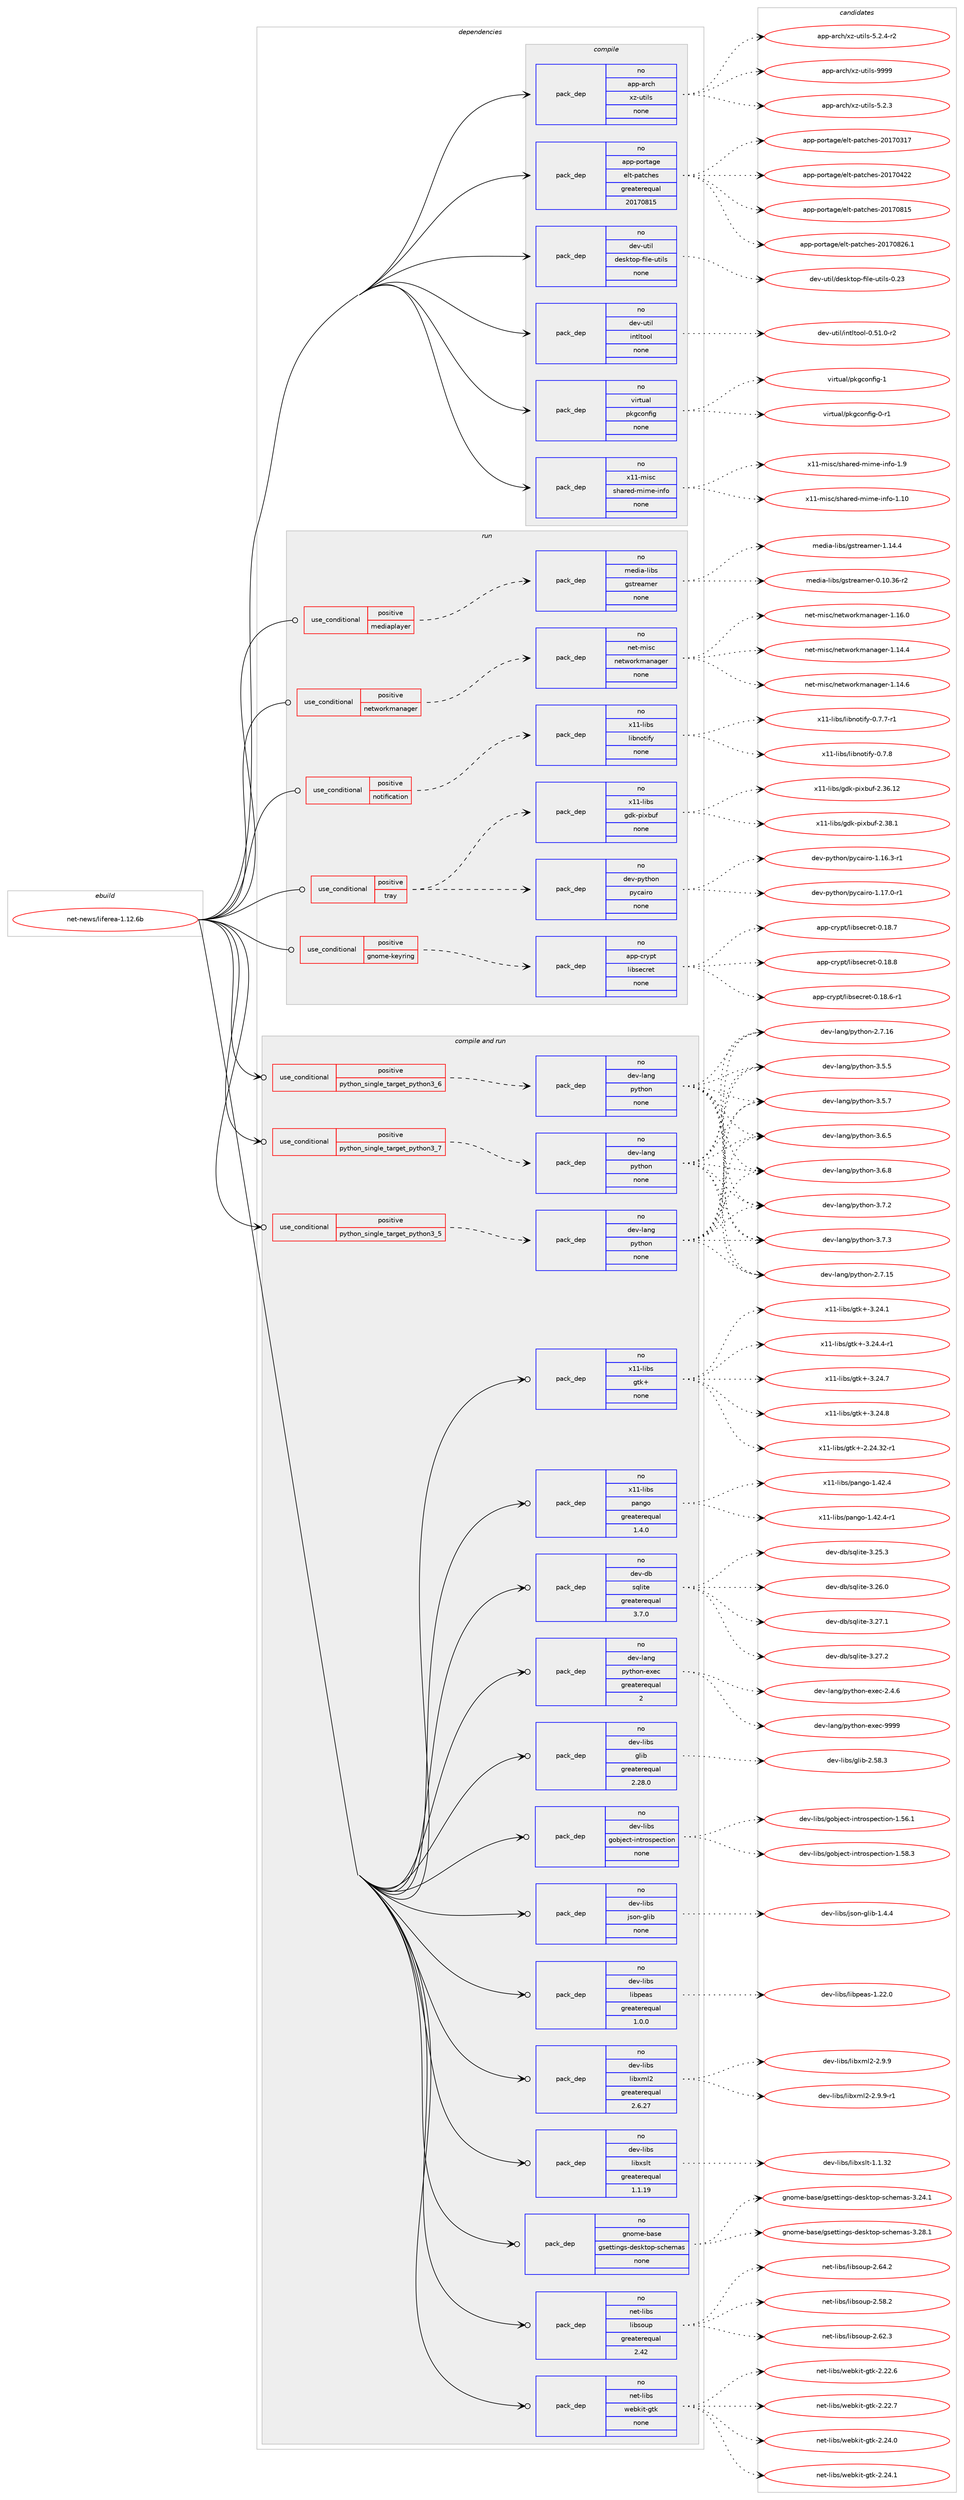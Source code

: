 digraph prolog {

# *************
# Graph options
# *************

newrank=true;
concentrate=true;
compound=true;
graph [rankdir=LR,fontname=Helvetica,fontsize=10,ranksep=1.5];#, ranksep=2.5, nodesep=0.2];
edge  [arrowhead=vee];
node  [fontname=Helvetica,fontsize=10];

# **********
# The ebuild
# **********

subgraph cluster_leftcol {
color=gray;
rank=same;
label=<<i>ebuild</i>>;
id [label="net-news/liferea-1.12.6b", color=red, width=4, href="../net-news/liferea-1.12.6b.svg"];
}

# ****************
# The dependencies
# ****************

subgraph cluster_midcol {
color=gray;
label=<<i>dependencies</i>>;
subgraph cluster_compile {
fillcolor="#eeeeee";
style=filled;
label=<<i>compile</i>>;
subgraph pack3206 {
dependency4336 [label=<<TABLE BORDER="0" CELLBORDER="1" CELLSPACING="0" CELLPADDING="4" WIDTH="220"><TR><TD ROWSPAN="6" CELLPADDING="30">pack_dep</TD></TR><TR><TD WIDTH="110">no</TD></TR><TR><TD>app-arch</TD></TR><TR><TD>xz-utils</TD></TR><TR><TD>none</TD></TR><TR><TD></TD></TR></TABLE>>, shape=none, color=blue];
}
id:e -> dependency4336:w [weight=20,style="solid",arrowhead="vee"];
subgraph pack3207 {
dependency4337 [label=<<TABLE BORDER="0" CELLBORDER="1" CELLSPACING="0" CELLPADDING="4" WIDTH="220"><TR><TD ROWSPAN="6" CELLPADDING="30">pack_dep</TD></TR><TR><TD WIDTH="110">no</TD></TR><TR><TD>app-portage</TD></TR><TR><TD>elt-patches</TD></TR><TR><TD>greaterequal</TD></TR><TR><TD>20170815</TD></TR></TABLE>>, shape=none, color=blue];
}
id:e -> dependency4337:w [weight=20,style="solid",arrowhead="vee"];
subgraph pack3208 {
dependency4338 [label=<<TABLE BORDER="0" CELLBORDER="1" CELLSPACING="0" CELLPADDING="4" WIDTH="220"><TR><TD ROWSPAN="6" CELLPADDING="30">pack_dep</TD></TR><TR><TD WIDTH="110">no</TD></TR><TR><TD>dev-util</TD></TR><TR><TD>desktop-file-utils</TD></TR><TR><TD>none</TD></TR><TR><TD></TD></TR></TABLE>>, shape=none, color=blue];
}
id:e -> dependency4338:w [weight=20,style="solid",arrowhead="vee"];
subgraph pack3209 {
dependency4339 [label=<<TABLE BORDER="0" CELLBORDER="1" CELLSPACING="0" CELLPADDING="4" WIDTH="220"><TR><TD ROWSPAN="6" CELLPADDING="30">pack_dep</TD></TR><TR><TD WIDTH="110">no</TD></TR><TR><TD>dev-util</TD></TR><TR><TD>intltool</TD></TR><TR><TD>none</TD></TR><TR><TD></TD></TR></TABLE>>, shape=none, color=blue];
}
id:e -> dependency4339:w [weight=20,style="solid",arrowhead="vee"];
subgraph pack3210 {
dependency4340 [label=<<TABLE BORDER="0" CELLBORDER="1" CELLSPACING="0" CELLPADDING="4" WIDTH="220"><TR><TD ROWSPAN="6" CELLPADDING="30">pack_dep</TD></TR><TR><TD WIDTH="110">no</TD></TR><TR><TD>virtual</TD></TR><TR><TD>pkgconfig</TD></TR><TR><TD>none</TD></TR><TR><TD></TD></TR></TABLE>>, shape=none, color=blue];
}
id:e -> dependency4340:w [weight=20,style="solid",arrowhead="vee"];
subgraph pack3211 {
dependency4341 [label=<<TABLE BORDER="0" CELLBORDER="1" CELLSPACING="0" CELLPADDING="4" WIDTH="220"><TR><TD ROWSPAN="6" CELLPADDING="30">pack_dep</TD></TR><TR><TD WIDTH="110">no</TD></TR><TR><TD>x11-misc</TD></TR><TR><TD>shared-mime-info</TD></TR><TR><TD>none</TD></TR><TR><TD></TD></TR></TABLE>>, shape=none, color=blue];
}
id:e -> dependency4341:w [weight=20,style="solid",arrowhead="vee"];
}
subgraph cluster_compileandrun {
fillcolor="#eeeeee";
style=filled;
label=<<i>compile and run</i>>;
subgraph cond1059 {
dependency4342 [label=<<TABLE BORDER="0" CELLBORDER="1" CELLSPACING="0" CELLPADDING="4"><TR><TD ROWSPAN="3" CELLPADDING="10">use_conditional</TD></TR><TR><TD>positive</TD></TR><TR><TD>python_single_target_python3_5</TD></TR></TABLE>>, shape=none, color=red];
subgraph pack3212 {
dependency4343 [label=<<TABLE BORDER="0" CELLBORDER="1" CELLSPACING="0" CELLPADDING="4" WIDTH="220"><TR><TD ROWSPAN="6" CELLPADDING="30">pack_dep</TD></TR><TR><TD WIDTH="110">no</TD></TR><TR><TD>dev-lang</TD></TR><TR><TD>python</TD></TR><TR><TD>none</TD></TR><TR><TD></TD></TR></TABLE>>, shape=none, color=blue];
}
dependency4342:e -> dependency4343:w [weight=20,style="dashed",arrowhead="vee"];
}
id:e -> dependency4342:w [weight=20,style="solid",arrowhead="odotvee"];
subgraph cond1060 {
dependency4344 [label=<<TABLE BORDER="0" CELLBORDER="1" CELLSPACING="0" CELLPADDING="4"><TR><TD ROWSPAN="3" CELLPADDING="10">use_conditional</TD></TR><TR><TD>positive</TD></TR><TR><TD>python_single_target_python3_6</TD></TR></TABLE>>, shape=none, color=red];
subgraph pack3213 {
dependency4345 [label=<<TABLE BORDER="0" CELLBORDER="1" CELLSPACING="0" CELLPADDING="4" WIDTH="220"><TR><TD ROWSPAN="6" CELLPADDING="30">pack_dep</TD></TR><TR><TD WIDTH="110">no</TD></TR><TR><TD>dev-lang</TD></TR><TR><TD>python</TD></TR><TR><TD>none</TD></TR><TR><TD></TD></TR></TABLE>>, shape=none, color=blue];
}
dependency4344:e -> dependency4345:w [weight=20,style="dashed",arrowhead="vee"];
}
id:e -> dependency4344:w [weight=20,style="solid",arrowhead="odotvee"];
subgraph cond1061 {
dependency4346 [label=<<TABLE BORDER="0" CELLBORDER="1" CELLSPACING="0" CELLPADDING="4"><TR><TD ROWSPAN="3" CELLPADDING="10">use_conditional</TD></TR><TR><TD>positive</TD></TR><TR><TD>python_single_target_python3_7</TD></TR></TABLE>>, shape=none, color=red];
subgraph pack3214 {
dependency4347 [label=<<TABLE BORDER="0" CELLBORDER="1" CELLSPACING="0" CELLPADDING="4" WIDTH="220"><TR><TD ROWSPAN="6" CELLPADDING="30">pack_dep</TD></TR><TR><TD WIDTH="110">no</TD></TR><TR><TD>dev-lang</TD></TR><TR><TD>python</TD></TR><TR><TD>none</TD></TR><TR><TD></TD></TR></TABLE>>, shape=none, color=blue];
}
dependency4346:e -> dependency4347:w [weight=20,style="dashed",arrowhead="vee"];
}
id:e -> dependency4346:w [weight=20,style="solid",arrowhead="odotvee"];
subgraph pack3215 {
dependency4348 [label=<<TABLE BORDER="0" CELLBORDER="1" CELLSPACING="0" CELLPADDING="4" WIDTH="220"><TR><TD ROWSPAN="6" CELLPADDING="30">pack_dep</TD></TR><TR><TD WIDTH="110">no</TD></TR><TR><TD>dev-db</TD></TR><TR><TD>sqlite</TD></TR><TR><TD>greaterequal</TD></TR><TR><TD>3.7.0</TD></TR></TABLE>>, shape=none, color=blue];
}
id:e -> dependency4348:w [weight=20,style="solid",arrowhead="odotvee"];
subgraph pack3216 {
dependency4349 [label=<<TABLE BORDER="0" CELLBORDER="1" CELLSPACING="0" CELLPADDING="4" WIDTH="220"><TR><TD ROWSPAN="6" CELLPADDING="30">pack_dep</TD></TR><TR><TD WIDTH="110">no</TD></TR><TR><TD>dev-lang</TD></TR><TR><TD>python-exec</TD></TR><TR><TD>greaterequal</TD></TR><TR><TD>2</TD></TR></TABLE>>, shape=none, color=blue];
}
id:e -> dependency4349:w [weight=20,style="solid",arrowhead="odotvee"];
subgraph pack3217 {
dependency4350 [label=<<TABLE BORDER="0" CELLBORDER="1" CELLSPACING="0" CELLPADDING="4" WIDTH="220"><TR><TD ROWSPAN="6" CELLPADDING="30">pack_dep</TD></TR><TR><TD WIDTH="110">no</TD></TR><TR><TD>dev-libs</TD></TR><TR><TD>glib</TD></TR><TR><TD>greaterequal</TD></TR><TR><TD>2.28.0</TD></TR></TABLE>>, shape=none, color=blue];
}
id:e -> dependency4350:w [weight=20,style="solid",arrowhead="odotvee"];
subgraph pack3218 {
dependency4351 [label=<<TABLE BORDER="0" CELLBORDER="1" CELLSPACING="0" CELLPADDING="4" WIDTH="220"><TR><TD ROWSPAN="6" CELLPADDING="30">pack_dep</TD></TR><TR><TD WIDTH="110">no</TD></TR><TR><TD>dev-libs</TD></TR><TR><TD>gobject-introspection</TD></TR><TR><TD>none</TD></TR><TR><TD></TD></TR></TABLE>>, shape=none, color=blue];
}
id:e -> dependency4351:w [weight=20,style="solid",arrowhead="odotvee"];
subgraph pack3219 {
dependency4352 [label=<<TABLE BORDER="0" CELLBORDER="1" CELLSPACING="0" CELLPADDING="4" WIDTH="220"><TR><TD ROWSPAN="6" CELLPADDING="30">pack_dep</TD></TR><TR><TD WIDTH="110">no</TD></TR><TR><TD>dev-libs</TD></TR><TR><TD>json-glib</TD></TR><TR><TD>none</TD></TR><TR><TD></TD></TR></TABLE>>, shape=none, color=blue];
}
id:e -> dependency4352:w [weight=20,style="solid",arrowhead="odotvee"];
subgraph pack3220 {
dependency4353 [label=<<TABLE BORDER="0" CELLBORDER="1" CELLSPACING="0" CELLPADDING="4" WIDTH="220"><TR><TD ROWSPAN="6" CELLPADDING="30">pack_dep</TD></TR><TR><TD WIDTH="110">no</TD></TR><TR><TD>dev-libs</TD></TR><TR><TD>libpeas</TD></TR><TR><TD>greaterequal</TD></TR><TR><TD>1.0.0</TD></TR></TABLE>>, shape=none, color=blue];
}
id:e -> dependency4353:w [weight=20,style="solid",arrowhead="odotvee"];
subgraph pack3221 {
dependency4354 [label=<<TABLE BORDER="0" CELLBORDER="1" CELLSPACING="0" CELLPADDING="4" WIDTH="220"><TR><TD ROWSPAN="6" CELLPADDING="30">pack_dep</TD></TR><TR><TD WIDTH="110">no</TD></TR><TR><TD>dev-libs</TD></TR><TR><TD>libxml2</TD></TR><TR><TD>greaterequal</TD></TR><TR><TD>2.6.27</TD></TR></TABLE>>, shape=none, color=blue];
}
id:e -> dependency4354:w [weight=20,style="solid",arrowhead="odotvee"];
subgraph pack3222 {
dependency4355 [label=<<TABLE BORDER="0" CELLBORDER="1" CELLSPACING="0" CELLPADDING="4" WIDTH="220"><TR><TD ROWSPAN="6" CELLPADDING="30">pack_dep</TD></TR><TR><TD WIDTH="110">no</TD></TR><TR><TD>dev-libs</TD></TR><TR><TD>libxslt</TD></TR><TR><TD>greaterequal</TD></TR><TR><TD>1.1.19</TD></TR></TABLE>>, shape=none, color=blue];
}
id:e -> dependency4355:w [weight=20,style="solid",arrowhead="odotvee"];
subgraph pack3223 {
dependency4356 [label=<<TABLE BORDER="0" CELLBORDER="1" CELLSPACING="0" CELLPADDING="4" WIDTH="220"><TR><TD ROWSPAN="6" CELLPADDING="30">pack_dep</TD></TR><TR><TD WIDTH="110">no</TD></TR><TR><TD>gnome-base</TD></TR><TR><TD>gsettings-desktop-schemas</TD></TR><TR><TD>none</TD></TR><TR><TD></TD></TR></TABLE>>, shape=none, color=blue];
}
id:e -> dependency4356:w [weight=20,style="solid",arrowhead="odotvee"];
subgraph pack3224 {
dependency4357 [label=<<TABLE BORDER="0" CELLBORDER="1" CELLSPACING="0" CELLPADDING="4" WIDTH="220"><TR><TD ROWSPAN="6" CELLPADDING="30">pack_dep</TD></TR><TR><TD WIDTH="110">no</TD></TR><TR><TD>net-libs</TD></TR><TR><TD>libsoup</TD></TR><TR><TD>greaterequal</TD></TR><TR><TD>2.42</TD></TR></TABLE>>, shape=none, color=blue];
}
id:e -> dependency4357:w [weight=20,style="solid",arrowhead="odotvee"];
subgraph pack3225 {
dependency4358 [label=<<TABLE BORDER="0" CELLBORDER="1" CELLSPACING="0" CELLPADDING="4" WIDTH="220"><TR><TD ROWSPAN="6" CELLPADDING="30">pack_dep</TD></TR><TR><TD WIDTH="110">no</TD></TR><TR><TD>net-libs</TD></TR><TR><TD>webkit-gtk</TD></TR><TR><TD>none</TD></TR><TR><TD></TD></TR></TABLE>>, shape=none, color=blue];
}
id:e -> dependency4358:w [weight=20,style="solid",arrowhead="odotvee"];
subgraph pack3226 {
dependency4359 [label=<<TABLE BORDER="0" CELLBORDER="1" CELLSPACING="0" CELLPADDING="4" WIDTH="220"><TR><TD ROWSPAN="6" CELLPADDING="30">pack_dep</TD></TR><TR><TD WIDTH="110">no</TD></TR><TR><TD>x11-libs</TD></TR><TR><TD>gtk+</TD></TR><TR><TD>none</TD></TR><TR><TD></TD></TR></TABLE>>, shape=none, color=blue];
}
id:e -> dependency4359:w [weight=20,style="solid",arrowhead="odotvee"];
subgraph pack3227 {
dependency4360 [label=<<TABLE BORDER="0" CELLBORDER="1" CELLSPACING="0" CELLPADDING="4" WIDTH="220"><TR><TD ROWSPAN="6" CELLPADDING="30">pack_dep</TD></TR><TR><TD WIDTH="110">no</TD></TR><TR><TD>x11-libs</TD></TR><TR><TD>pango</TD></TR><TR><TD>greaterequal</TD></TR><TR><TD>1.4.0</TD></TR></TABLE>>, shape=none, color=blue];
}
id:e -> dependency4360:w [weight=20,style="solid",arrowhead="odotvee"];
}
subgraph cluster_run {
fillcolor="#eeeeee";
style=filled;
label=<<i>run</i>>;
subgraph cond1062 {
dependency4361 [label=<<TABLE BORDER="0" CELLBORDER="1" CELLSPACING="0" CELLPADDING="4"><TR><TD ROWSPAN="3" CELLPADDING="10">use_conditional</TD></TR><TR><TD>positive</TD></TR><TR><TD>gnome-keyring</TD></TR></TABLE>>, shape=none, color=red];
subgraph pack3228 {
dependency4362 [label=<<TABLE BORDER="0" CELLBORDER="1" CELLSPACING="0" CELLPADDING="4" WIDTH="220"><TR><TD ROWSPAN="6" CELLPADDING="30">pack_dep</TD></TR><TR><TD WIDTH="110">no</TD></TR><TR><TD>app-crypt</TD></TR><TR><TD>libsecret</TD></TR><TR><TD>none</TD></TR><TR><TD></TD></TR></TABLE>>, shape=none, color=blue];
}
dependency4361:e -> dependency4362:w [weight=20,style="dashed",arrowhead="vee"];
}
id:e -> dependency4361:w [weight=20,style="solid",arrowhead="odot"];
subgraph cond1063 {
dependency4363 [label=<<TABLE BORDER="0" CELLBORDER="1" CELLSPACING="0" CELLPADDING="4"><TR><TD ROWSPAN="3" CELLPADDING="10">use_conditional</TD></TR><TR><TD>positive</TD></TR><TR><TD>mediaplayer</TD></TR></TABLE>>, shape=none, color=red];
subgraph pack3229 {
dependency4364 [label=<<TABLE BORDER="0" CELLBORDER="1" CELLSPACING="0" CELLPADDING="4" WIDTH="220"><TR><TD ROWSPAN="6" CELLPADDING="30">pack_dep</TD></TR><TR><TD WIDTH="110">no</TD></TR><TR><TD>media-libs</TD></TR><TR><TD>gstreamer</TD></TR><TR><TD>none</TD></TR><TR><TD></TD></TR></TABLE>>, shape=none, color=blue];
}
dependency4363:e -> dependency4364:w [weight=20,style="dashed",arrowhead="vee"];
}
id:e -> dependency4363:w [weight=20,style="solid",arrowhead="odot"];
subgraph cond1064 {
dependency4365 [label=<<TABLE BORDER="0" CELLBORDER="1" CELLSPACING="0" CELLPADDING="4"><TR><TD ROWSPAN="3" CELLPADDING="10">use_conditional</TD></TR><TR><TD>positive</TD></TR><TR><TD>networkmanager</TD></TR></TABLE>>, shape=none, color=red];
subgraph pack3230 {
dependency4366 [label=<<TABLE BORDER="0" CELLBORDER="1" CELLSPACING="0" CELLPADDING="4" WIDTH="220"><TR><TD ROWSPAN="6" CELLPADDING="30">pack_dep</TD></TR><TR><TD WIDTH="110">no</TD></TR><TR><TD>net-misc</TD></TR><TR><TD>networkmanager</TD></TR><TR><TD>none</TD></TR><TR><TD></TD></TR></TABLE>>, shape=none, color=blue];
}
dependency4365:e -> dependency4366:w [weight=20,style="dashed",arrowhead="vee"];
}
id:e -> dependency4365:w [weight=20,style="solid",arrowhead="odot"];
subgraph cond1065 {
dependency4367 [label=<<TABLE BORDER="0" CELLBORDER="1" CELLSPACING="0" CELLPADDING="4"><TR><TD ROWSPAN="3" CELLPADDING="10">use_conditional</TD></TR><TR><TD>positive</TD></TR><TR><TD>notification</TD></TR></TABLE>>, shape=none, color=red];
subgraph pack3231 {
dependency4368 [label=<<TABLE BORDER="0" CELLBORDER="1" CELLSPACING="0" CELLPADDING="4" WIDTH="220"><TR><TD ROWSPAN="6" CELLPADDING="30">pack_dep</TD></TR><TR><TD WIDTH="110">no</TD></TR><TR><TD>x11-libs</TD></TR><TR><TD>libnotify</TD></TR><TR><TD>none</TD></TR><TR><TD></TD></TR></TABLE>>, shape=none, color=blue];
}
dependency4367:e -> dependency4368:w [weight=20,style="dashed",arrowhead="vee"];
}
id:e -> dependency4367:w [weight=20,style="solid",arrowhead="odot"];
subgraph cond1066 {
dependency4369 [label=<<TABLE BORDER="0" CELLBORDER="1" CELLSPACING="0" CELLPADDING="4"><TR><TD ROWSPAN="3" CELLPADDING="10">use_conditional</TD></TR><TR><TD>positive</TD></TR><TR><TD>tray</TD></TR></TABLE>>, shape=none, color=red];
subgraph pack3232 {
dependency4370 [label=<<TABLE BORDER="0" CELLBORDER="1" CELLSPACING="0" CELLPADDING="4" WIDTH="220"><TR><TD ROWSPAN="6" CELLPADDING="30">pack_dep</TD></TR><TR><TD WIDTH="110">no</TD></TR><TR><TD>dev-python</TD></TR><TR><TD>pycairo</TD></TR><TR><TD>none</TD></TR><TR><TD></TD></TR></TABLE>>, shape=none, color=blue];
}
dependency4369:e -> dependency4370:w [weight=20,style="dashed",arrowhead="vee"];
subgraph pack3233 {
dependency4371 [label=<<TABLE BORDER="0" CELLBORDER="1" CELLSPACING="0" CELLPADDING="4" WIDTH="220"><TR><TD ROWSPAN="6" CELLPADDING="30">pack_dep</TD></TR><TR><TD WIDTH="110">no</TD></TR><TR><TD>x11-libs</TD></TR><TR><TD>gdk-pixbuf</TD></TR><TR><TD>none</TD></TR><TR><TD></TD></TR></TABLE>>, shape=none, color=blue];
}
dependency4369:e -> dependency4371:w [weight=20,style="dashed",arrowhead="vee"];
}
id:e -> dependency4369:w [weight=20,style="solid",arrowhead="odot"];
}
}

# **************
# The candidates
# **************

subgraph cluster_choices {
rank=same;
color=gray;
label=<<i>candidates</i>>;

subgraph choice3206 {
color=black;
nodesep=1;
choice971121124597114991044712012245117116105108115455346504651 [label="app-arch/xz-utils-5.2.3", color=red, width=4,href="../app-arch/xz-utils-5.2.3.svg"];
choice9711211245971149910447120122451171161051081154553465046524511450 [label="app-arch/xz-utils-5.2.4-r2", color=red, width=4,href="../app-arch/xz-utils-5.2.4-r2.svg"];
choice9711211245971149910447120122451171161051081154557575757 [label="app-arch/xz-utils-9999", color=red, width=4,href="../app-arch/xz-utils-9999.svg"];
dependency4336:e -> choice971121124597114991044712012245117116105108115455346504651:w [style=dotted,weight="100"];
dependency4336:e -> choice9711211245971149910447120122451171161051081154553465046524511450:w [style=dotted,weight="100"];
dependency4336:e -> choice9711211245971149910447120122451171161051081154557575757:w [style=dotted,weight="100"];
}
subgraph choice3207 {
color=black;
nodesep=1;
choice97112112451121111141169710310147101108116451129711699104101115455048495548514955 [label="app-portage/elt-patches-20170317", color=red, width=4,href="../app-portage/elt-patches-20170317.svg"];
choice97112112451121111141169710310147101108116451129711699104101115455048495548525050 [label="app-portage/elt-patches-20170422", color=red, width=4,href="../app-portage/elt-patches-20170422.svg"];
choice97112112451121111141169710310147101108116451129711699104101115455048495548564953 [label="app-portage/elt-patches-20170815", color=red, width=4,href="../app-portage/elt-patches-20170815.svg"];
choice971121124511211111411697103101471011081164511297116991041011154550484955485650544649 [label="app-portage/elt-patches-20170826.1", color=red, width=4,href="../app-portage/elt-patches-20170826.1.svg"];
dependency4337:e -> choice97112112451121111141169710310147101108116451129711699104101115455048495548514955:w [style=dotted,weight="100"];
dependency4337:e -> choice97112112451121111141169710310147101108116451129711699104101115455048495548525050:w [style=dotted,weight="100"];
dependency4337:e -> choice97112112451121111141169710310147101108116451129711699104101115455048495548564953:w [style=dotted,weight="100"];
dependency4337:e -> choice971121124511211111411697103101471011081164511297116991041011154550484955485650544649:w [style=dotted,weight="100"];
}
subgraph choice3208 {
color=black;
nodesep=1;
choice100101118451171161051084710010111510711611111245102105108101451171161051081154548465051 [label="dev-util/desktop-file-utils-0.23", color=red, width=4,href="../dev-util/desktop-file-utils-0.23.svg"];
dependency4338:e -> choice100101118451171161051084710010111510711611111245102105108101451171161051081154548465051:w [style=dotted,weight="100"];
}
subgraph choice3209 {
color=black;
nodesep=1;
choice1001011184511711610510847105110116108116111111108454846534946484511450 [label="dev-util/intltool-0.51.0-r2", color=red, width=4,href="../dev-util/intltool-0.51.0-r2.svg"];
dependency4339:e -> choice1001011184511711610510847105110116108116111111108454846534946484511450:w [style=dotted,weight="100"];
}
subgraph choice3210 {
color=black;
nodesep=1;
choice11810511411611797108471121071039911111010210510345484511449 [label="virtual/pkgconfig-0-r1", color=red, width=4,href="../virtual/pkgconfig-0-r1.svg"];
choice1181051141161179710847112107103991111101021051034549 [label="virtual/pkgconfig-1", color=red, width=4,href="../virtual/pkgconfig-1.svg"];
dependency4340:e -> choice11810511411611797108471121071039911111010210510345484511449:w [style=dotted,weight="100"];
dependency4340:e -> choice1181051141161179710847112107103991111101021051034549:w [style=dotted,weight="100"];
}
subgraph choice3211 {
color=black;
nodesep=1;
choice12049494510910511599471151049711410110045109105109101451051101021114549464948 [label="x11-misc/shared-mime-info-1.10", color=red, width=4,href="../x11-misc/shared-mime-info-1.10.svg"];
choice120494945109105115994711510497114101100451091051091014510511010211145494657 [label="x11-misc/shared-mime-info-1.9", color=red, width=4,href="../x11-misc/shared-mime-info-1.9.svg"];
dependency4341:e -> choice12049494510910511599471151049711410110045109105109101451051101021114549464948:w [style=dotted,weight="100"];
dependency4341:e -> choice120494945109105115994711510497114101100451091051091014510511010211145494657:w [style=dotted,weight="100"];
}
subgraph choice3212 {
color=black;
nodesep=1;
choice10010111845108971101034711212111610411111045504655464953 [label="dev-lang/python-2.7.15", color=red, width=4,href="../dev-lang/python-2.7.15.svg"];
choice10010111845108971101034711212111610411111045504655464954 [label="dev-lang/python-2.7.16", color=red, width=4,href="../dev-lang/python-2.7.16.svg"];
choice100101118451089711010347112121116104111110455146534653 [label="dev-lang/python-3.5.5", color=red, width=4,href="../dev-lang/python-3.5.5.svg"];
choice100101118451089711010347112121116104111110455146534655 [label="dev-lang/python-3.5.7", color=red, width=4,href="../dev-lang/python-3.5.7.svg"];
choice100101118451089711010347112121116104111110455146544653 [label="dev-lang/python-3.6.5", color=red, width=4,href="../dev-lang/python-3.6.5.svg"];
choice100101118451089711010347112121116104111110455146544656 [label="dev-lang/python-3.6.8", color=red, width=4,href="../dev-lang/python-3.6.8.svg"];
choice100101118451089711010347112121116104111110455146554650 [label="dev-lang/python-3.7.2", color=red, width=4,href="../dev-lang/python-3.7.2.svg"];
choice100101118451089711010347112121116104111110455146554651 [label="dev-lang/python-3.7.3", color=red, width=4,href="../dev-lang/python-3.7.3.svg"];
dependency4343:e -> choice10010111845108971101034711212111610411111045504655464953:w [style=dotted,weight="100"];
dependency4343:e -> choice10010111845108971101034711212111610411111045504655464954:w [style=dotted,weight="100"];
dependency4343:e -> choice100101118451089711010347112121116104111110455146534653:w [style=dotted,weight="100"];
dependency4343:e -> choice100101118451089711010347112121116104111110455146534655:w [style=dotted,weight="100"];
dependency4343:e -> choice100101118451089711010347112121116104111110455146544653:w [style=dotted,weight="100"];
dependency4343:e -> choice100101118451089711010347112121116104111110455146544656:w [style=dotted,weight="100"];
dependency4343:e -> choice100101118451089711010347112121116104111110455146554650:w [style=dotted,weight="100"];
dependency4343:e -> choice100101118451089711010347112121116104111110455146554651:w [style=dotted,weight="100"];
}
subgraph choice3213 {
color=black;
nodesep=1;
choice10010111845108971101034711212111610411111045504655464953 [label="dev-lang/python-2.7.15", color=red, width=4,href="../dev-lang/python-2.7.15.svg"];
choice10010111845108971101034711212111610411111045504655464954 [label="dev-lang/python-2.7.16", color=red, width=4,href="../dev-lang/python-2.7.16.svg"];
choice100101118451089711010347112121116104111110455146534653 [label="dev-lang/python-3.5.5", color=red, width=4,href="../dev-lang/python-3.5.5.svg"];
choice100101118451089711010347112121116104111110455146534655 [label="dev-lang/python-3.5.7", color=red, width=4,href="../dev-lang/python-3.5.7.svg"];
choice100101118451089711010347112121116104111110455146544653 [label="dev-lang/python-3.6.5", color=red, width=4,href="../dev-lang/python-3.6.5.svg"];
choice100101118451089711010347112121116104111110455146544656 [label="dev-lang/python-3.6.8", color=red, width=4,href="../dev-lang/python-3.6.8.svg"];
choice100101118451089711010347112121116104111110455146554650 [label="dev-lang/python-3.7.2", color=red, width=4,href="../dev-lang/python-3.7.2.svg"];
choice100101118451089711010347112121116104111110455146554651 [label="dev-lang/python-3.7.3", color=red, width=4,href="../dev-lang/python-3.7.3.svg"];
dependency4345:e -> choice10010111845108971101034711212111610411111045504655464953:w [style=dotted,weight="100"];
dependency4345:e -> choice10010111845108971101034711212111610411111045504655464954:w [style=dotted,weight="100"];
dependency4345:e -> choice100101118451089711010347112121116104111110455146534653:w [style=dotted,weight="100"];
dependency4345:e -> choice100101118451089711010347112121116104111110455146534655:w [style=dotted,weight="100"];
dependency4345:e -> choice100101118451089711010347112121116104111110455146544653:w [style=dotted,weight="100"];
dependency4345:e -> choice100101118451089711010347112121116104111110455146544656:w [style=dotted,weight="100"];
dependency4345:e -> choice100101118451089711010347112121116104111110455146554650:w [style=dotted,weight="100"];
dependency4345:e -> choice100101118451089711010347112121116104111110455146554651:w [style=dotted,weight="100"];
}
subgraph choice3214 {
color=black;
nodesep=1;
choice10010111845108971101034711212111610411111045504655464953 [label="dev-lang/python-2.7.15", color=red, width=4,href="../dev-lang/python-2.7.15.svg"];
choice10010111845108971101034711212111610411111045504655464954 [label="dev-lang/python-2.7.16", color=red, width=4,href="../dev-lang/python-2.7.16.svg"];
choice100101118451089711010347112121116104111110455146534653 [label="dev-lang/python-3.5.5", color=red, width=4,href="../dev-lang/python-3.5.5.svg"];
choice100101118451089711010347112121116104111110455146534655 [label="dev-lang/python-3.5.7", color=red, width=4,href="../dev-lang/python-3.5.7.svg"];
choice100101118451089711010347112121116104111110455146544653 [label="dev-lang/python-3.6.5", color=red, width=4,href="../dev-lang/python-3.6.5.svg"];
choice100101118451089711010347112121116104111110455146544656 [label="dev-lang/python-3.6.8", color=red, width=4,href="../dev-lang/python-3.6.8.svg"];
choice100101118451089711010347112121116104111110455146554650 [label="dev-lang/python-3.7.2", color=red, width=4,href="../dev-lang/python-3.7.2.svg"];
choice100101118451089711010347112121116104111110455146554651 [label="dev-lang/python-3.7.3", color=red, width=4,href="../dev-lang/python-3.7.3.svg"];
dependency4347:e -> choice10010111845108971101034711212111610411111045504655464953:w [style=dotted,weight="100"];
dependency4347:e -> choice10010111845108971101034711212111610411111045504655464954:w [style=dotted,weight="100"];
dependency4347:e -> choice100101118451089711010347112121116104111110455146534653:w [style=dotted,weight="100"];
dependency4347:e -> choice100101118451089711010347112121116104111110455146534655:w [style=dotted,weight="100"];
dependency4347:e -> choice100101118451089711010347112121116104111110455146544653:w [style=dotted,weight="100"];
dependency4347:e -> choice100101118451089711010347112121116104111110455146544656:w [style=dotted,weight="100"];
dependency4347:e -> choice100101118451089711010347112121116104111110455146554650:w [style=dotted,weight="100"];
dependency4347:e -> choice100101118451089711010347112121116104111110455146554651:w [style=dotted,weight="100"];
}
subgraph choice3215 {
color=black;
nodesep=1;
choice10010111845100984711511310810511610145514650534651 [label="dev-db/sqlite-3.25.3", color=red, width=4,href="../dev-db/sqlite-3.25.3.svg"];
choice10010111845100984711511310810511610145514650544648 [label="dev-db/sqlite-3.26.0", color=red, width=4,href="../dev-db/sqlite-3.26.0.svg"];
choice10010111845100984711511310810511610145514650554649 [label="dev-db/sqlite-3.27.1", color=red, width=4,href="../dev-db/sqlite-3.27.1.svg"];
choice10010111845100984711511310810511610145514650554650 [label="dev-db/sqlite-3.27.2", color=red, width=4,href="../dev-db/sqlite-3.27.2.svg"];
dependency4348:e -> choice10010111845100984711511310810511610145514650534651:w [style=dotted,weight="100"];
dependency4348:e -> choice10010111845100984711511310810511610145514650544648:w [style=dotted,weight="100"];
dependency4348:e -> choice10010111845100984711511310810511610145514650554649:w [style=dotted,weight="100"];
dependency4348:e -> choice10010111845100984711511310810511610145514650554650:w [style=dotted,weight="100"];
}
subgraph choice3216 {
color=black;
nodesep=1;
choice1001011184510897110103471121211161041111104510112010199455046524654 [label="dev-lang/python-exec-2.4.6", color=red, width=4,href="../dev-lang/python-exec-2.4.6.svg"];
choice10010111845108971101034711212111610411111045101120101994557575757 [label="dev-lang/python-exec-9999", color=red, width=4,href="../dev-lang/python-exec-9999.svg"];
dependency4349:e -> choice1001011184510897110103471121211161041111104510112010199455046524654:w [style=dotted,weight="100"];
dependency4349:e -> choice10010111845108971101034711212111610411111045101120101994557575757:w [style=dotted,weight="100"];
}
subgraph choice3217 {
color=black;
nodesep=1;
choice1001011184510810598115471031081059845504653564651 [label="dev-libs/glib-2.58.3", color=red, width=4,href="../dev-libs/glib-2.58.3.svg"];
dependency4350:e -> choice1001011184510810598115471031081059845504653564651:w [style=dotted,weight="100"];
}
subgraph choice3218 {
color=black;
nodesep=1;
choice1001011184510810598115471031119810610199116451051101161141111151121019911610511111045494653544649 [label="dev-libs/gobject-introspection-1.56.1", color=red, width=4,href="../dev-libs/gobject-introspection-1.56.1.svg"];
choice1001011184510810598115471031119810610199116451051101161141111151121019911610511111045494653564651 [label="dev-libs/gobject-introspection-1.58.3", color=red, width=4,href="../dev-libs/gobject-introspection-1.58.3.svg"];
dependency4351:e -> choice1001011184510810598115471031119810610199116451051101161141111151121019911610511111045494653544649:w [style=dotted,weight="100"];
dependency4351:e -> choice1001011184510810598115471031119810610199116451051101161141111151121019911610511111045494653564651:w [style=dotted,weight="100"];
}
subgraph choice3219 {
color=black;
nodesep=1;
choice1001011184510810598115471061151111104510310810598454946524652 [label="dev-libs/json-glib-1.4.4", color=red, width=4,href="../dev-libs/json-glib-1.4.4.svg"];
dependency4352:e -> choice1001011184510810598115471061151111104510310810598454946524652:w [style=dotted,weight="100"];
}
subgraph choice3220 {
color=black;
nodesep=1;
choice100101118451081059811547108105981121019711545494650504648 [label="dev-libs/libpeas-1.22.0", color=red, width=4,href="../dev-libs/libpeas-1.22.0.svg"];
dependency4353:e -> choice100101118451081059811547108105981121019711545494650504648:w [style=dotted,weight="100"];
}
subgraph choice3221 {
color=black;
nodesep=1;
choice1001011184510810598115471081059812010910850455046574657 [label="dev-libs/libxml2-2.9.9", color=red, width=4,href="../dev-libs/libxml2-2.9.9.svg"];
choice10010111845108105981154710810598120109108504550465746574511449 [label="dev-libs/libxml2-2.9.9-r1", color=red, width=4,href="../dev-libs/libxml2-2.9.9-r1.svg"];
dependency4354:e -> choice1001011184510810598115471081059812010910850455046574657:w [style=dotted,weight="100"];
dependency4354:e -> choice10010111845108105981154710810598120109108504550465746574511449:w [style=dotted,weight="100"];
}
subgraph choice3222 {
color=black;
nodesep=1;
choice1001011184510810598115471081059812011510811645494649465150 [label="dev-libs/libxslt-1.1.32", color=red, width=4,href="../dev-libs/libxslt-1.1.32.svg"];
dependency4355:e -> choice1001011184510810598115471081059812011510811645494649465150:w [style=dotted,weight="100"];
}
subgraph choice3223 {
color=black;
nodesep=1;
choice103110111109101459897115101471031151011161161051101031154510010111510711611111245115991041011099711545514650524649 [label="gnome-base/gsettings-desktop-schemas-3.24.1", color=red, width=4,href="../gnome-base/gsettings-desktop-schemas-3.24.1.svg"];
choice103110111109101459897115101471031151011161161051101031154510010111510711611111245115991041011099711545514650564649 [label="gnome-base/gsettings-desktop-schemas-3.28.1", color=red, width=4,href="../gnome-base/gsettings-desktop-schemas-3.28.1.svg"];
dependency4356:e -> choice103110111109101459897115101471031151011161161051101031154510010111510711611111245115991041011099711545514650524649:w [style=dotted,weight="100"];
dependency4356:e -> choice103110111109101459897115101471031151011161161051101031154510010111510711611111245115991041011099711545514650564649:w [style=dotted,weight="100"];
}
subgraph choice3224 {
color=black;
nodesep=1;
choice1101011164510810598115471081059811511111711245504653564650 [label="net-libs/libsoup-2.58.2", color=red, width=4,href="../net-libs/libsoup-2.58.2.svg"];
choice1101011164510810598115471081059811511111711245504654504651 [label="net-libs/libsoup-2.62.3", color=red, width=4,href="../net-libs/libsoup-2.62.3.svg"];
choice1101011164510810598115471081059811511111711245504654524650 [label="net-libs/libsoup-2.64.2", color=red, width=4,href="../net-libs/libsoup-2.64.2.svg"];
dependency4357:e -> choice1101011164510810598115471081059811511111711245504653564650:w [style=dotted,weight="100"];
dependency4357:e -> choice1101011164510810598115471081059811511111711245504654504651:w [style=dotted,weight="100"];
dependency4357:e -> choice1101011164510810598115471081059811511111711245504654524650:w [style=dotted,weight="100"];
}
subgraph choice3225 {
color=black;
nodesep=1;
choice110101116451081059811547119101981071051164510311610745504650504654 [label="net-libs/webkit-gtk-2.22.6", color=red, width=4,href="../net-libs/webkit-gtk-2.22.6.svg"];
choice110101116451081059811547119101981071051164510311610745504650504655 [label="net-libs/webkit-gtk-2.22.7", color=red, width=4,href="../net-libs/webkit-gtk-2.22.7.svg"];
choice110101116451081059811547119101981071051164510311610745504650524648 [label="net-libs/webkit-gtk-2.24.0", color=red, width=4,href="../net-libs/webkit-gtk-2.24.0.svg"];
choice110101116451081059811547119101981071051164510311610745504650524649 [label="net-libs/webkit-gtk-2.24.1", color=red, width=4,href="../net-libs/webkit-gtk-2.24.1.svg"];
dependency4358:e -> choice110101116451081059811547119101981071051164510311610745504650504654:w [style=dotted,weight="100"];
dependency4358:e -> choice110101116451081059811547119101981071051164510311610745504650504655:w [style=dotted,weight="100"];
dependency4358:e -> choice110101116451081059811547119101981071051164510311610745504650524648:w [style=dotted,weight="100"];
dependency4358:e -> choice110101116451081059811547119101981071051164510311610745504650524649:w [style=dotted,weight="100"];
}
subgraph choice3226 {
color=black;
nodesep=1;
choice12049494510810598115471031161074345504650524651504511449 [label="x11-libs/gtk+-2.24.32-r1", color=red, width=4,href="../x11-libs/gtk+-2.24.32-r1.svg"];
choice12049494510810598115471031161074345514650524649 [label="x11-libs/gtk+-3.24.1", color=red, width=4,href="../x11-libs/gtk+-3.24.1.svg"];
choice120494945108105981154710311610743455146505246524511449 [label="x11-libs/gtk+-3.24.4-r1", color=red, width=4,href="../x11-libs/gtk+-3.24.4-r1.svg"];
choice12049494510810598115471031161074345514650524655 [label="x11-libs/gtk+-3.24.7", color=red, width=4,href="../x11-libs/gtk+-3.24.7.svg"];
choice12049494510810598115471031161074345514650524656 [label="x11-libs/gtk+-3.24.8", color=red, width=4,href="../x11-libs/gtk+-3.24.8.svg"];
dependency4359:e -> choice12049494510810598115471031161074345504650524651504511449:w [style=dotted,weight="100"];
dependency4359:e -> choice12049494510810598115471031161074345514650524649:w [style=dotted,weight="100"];
dependency4359:e -> choice120494945108105981154710311610743455146505246524511449:w [style=dotted,weight="100"];
dependency4359:e -> choice12049494510810598115471031161074345514650524655:w [style=dotted,weight="100"];
dependency4359:e -> choice12049494510810598115471031161074345514650524656:w [style=dotted,weight="100"];
}
subgraph choice3227 {
color=black;
nodesep=1;
choice12049494510810598115471129711010311145494652504652 [label="x11-libs/pango-1.42.4", color=red, width=4,href="../x11-libs/pango-1.42.4.svg"];
choice120494945108105981154711297110103111454946525046524511449 [label="x11-libs/pango-1.42.4-r1", color=red, width=4,href="../x11-libs/pango-1.42.4-r1.svg"];
dependency4360:e -> choice12049494510810598115471129711010311145494652504652:w [style=dotted,weight="100"];
dependency4360:e -> choice120494945108105981154711297110103111454946525046524511449:w [style=dotted,weight="100"];
}
subgraph choice3228 {
color=black;
nodesep=1;
choice971121124599114121112116471081059811510199114101116454846495646544511449 [label="app-crypt/libsecret-0.18.6-r1", color=red, width=4,href="../app-crypt/libsecret-0.18.6-r1.svg"];
choice97112112459911412111211647108105981151019911410111645484649564655 [label="app-crypt/libsecret-0.18.7", color=red, width=4,href="../app-crypt/libsecret-0.18.7.svg"];
choice97112112459911412111211647108105981151019911410111645484649564656 [label="app-crypt/libsecret-0.18.8", color=red, width=4,href="../app-crypt/libsecret-0.18.8.svg"];
dependency4362:e -> choice971121124599114121112116471081059811510199114101116454846495646544511449:w [style=dotted,weight="100"];
dependency4362:e -> choice97112112459911412111211647108105981151019911410111645484649564655:w [style=dotted,weight="100"];
dependency4362:e -> choice97112112459911412111211647108105981151019911410111645484649564656:w [style=dotted,weight="100"];
}
subgraph choice3229 {
color=black;
nodesep=1;
choice109101100105974510810598115471031151161141019710910111445484649484651544511450 [label="media-libs/gstreamer-0.10.36-r2", color=red, width=4,href="../media-libs/gstreamer-0.10.36-r2.svg"];
choice109101100105974510810598115471031151161141019710910111445494649524652 [label="media-libs/gstreamer-1.14.4", color=red, width=4,href="../media-libs/gstreamer-1.14.4.svg"];
dependency4364:e -> choice109101100105974510810598115471031151161141019710910111445484649484651544511450:w [style=dotted,weight="100"];
dependency4364:e -> choice109101100105974510810598115471031151161141019710910111445494649524652:w [style=dotted,weight="100"];
}
subgraph choice3230 {
color=black;
nodesep=1;
choice110101116451091051159947110101116119111114107109971109710310111445494649524652 [label="net-misc/networkmanager-1.14.4", color=red, width=4,href="../net-misc/networkmanager-1.14.4.svg"];
choice110101116451091051159947110101116119111114107109971109710310111445494649524654 [label="net-misc/networkmanager-1.14.6", color=red, width=4,href="../net-misc/networkmanager-1.14.6.svg"];
choice110101116451091051159947110101116119111114107109971109710310111445494649544648 [label="net-misc/networkmanager-1.16.0", color=red, width=4,href="../net-misc/networkmanager-1.16.0.svg"];
dependency4366:e -> choice110101116451091051159947110101116119111114107109971109710310111445494649524652:w [style=dotted,weight="100"];
dependency4366:e -> choice110101116451091051159947110101116119111114107109971109710310111445494649524654:w [style=dotted,weight="100"];
dependency4366:e -> choice110101116451091051159947110101116119111114107109971109710310111445494649544648:w [style=dotted,weight="100"];
}
subgraph choice3231 {
color=black;
nodesep=1;
choice1204949451081059811547108105981101111161051021214548465546554511449 [label="x11-libs/libnotify-0.7.7-r1", color=red, width=4,href="../x11-libs/libnotify-0.7.7-r1.svg"];
choice120494945108105981154710810598110111116105102121454846554656 [label="x11-libs/libnotify-0.7.8", color=red, width=4,href="../x11-libs/libnotify-0.7.8.svg"];
dependency4368:e -> choice1204949451081059811547108105981101111161051021214548465546554511449:w [style=dotted,weight="100"];
dependency4368:e -> choice120494945108105981154710810598110111116105102121454846554656:w [style=dotted,weight="100"];
}
subgraph choice3232 {
color=black;
nodesep=1;
choice10010111845112121116104111110471121219997105114111454946495446514511449 [label="dev-python/pycairo-1.16.3-r1", color=red, width=4,href="../dev-python/pycairo-1.16.3-r1.svg"];
choice10010111845112121116104111110471121219997105114111454946495546484511449 [label="dev-python/pycairo-1.17.0-r1", color=red, width=4,href="../dev-python/pycairo-1.17.0-r1.svg"];
dependency4370:e -> choice10010111845112121116104111110471121219997105114111454946495446514511449:w [style=dotted,weight="100"];
dependency4370:e -> choice10010111845112121116104111110471121219997105114111454946495546484511449:w [style=dotted,weight="100"];
}
subgraph choice3233 {
color=black;
nodesep=1;
choice120494945108105981154710310010745112105120981171024550465154464950 [label="x11-libs/gdk-pixbuf-2.36.12", color=red, width=4,href="../x11-libs/gdk-pixbuf-2.36.12.svg"];
choice1204949451081059811547103100107451121051209811710245504651564649 [label="x11-libs/gdk-pixbuf-2.38.1", color=red, width=4,href="../x11-libs/gdk-pixbuf-2.38.1.svg"];
dependency4371:e -> choice120494945108105981154710310010745112105120981171024550465154464950:w [style=dotted,weight="100"];
dependency4371:e -> choice1204949451081059811547103100107451121051209811710245504651564649:w [style=dotted,weight="100"];
}
}

}
